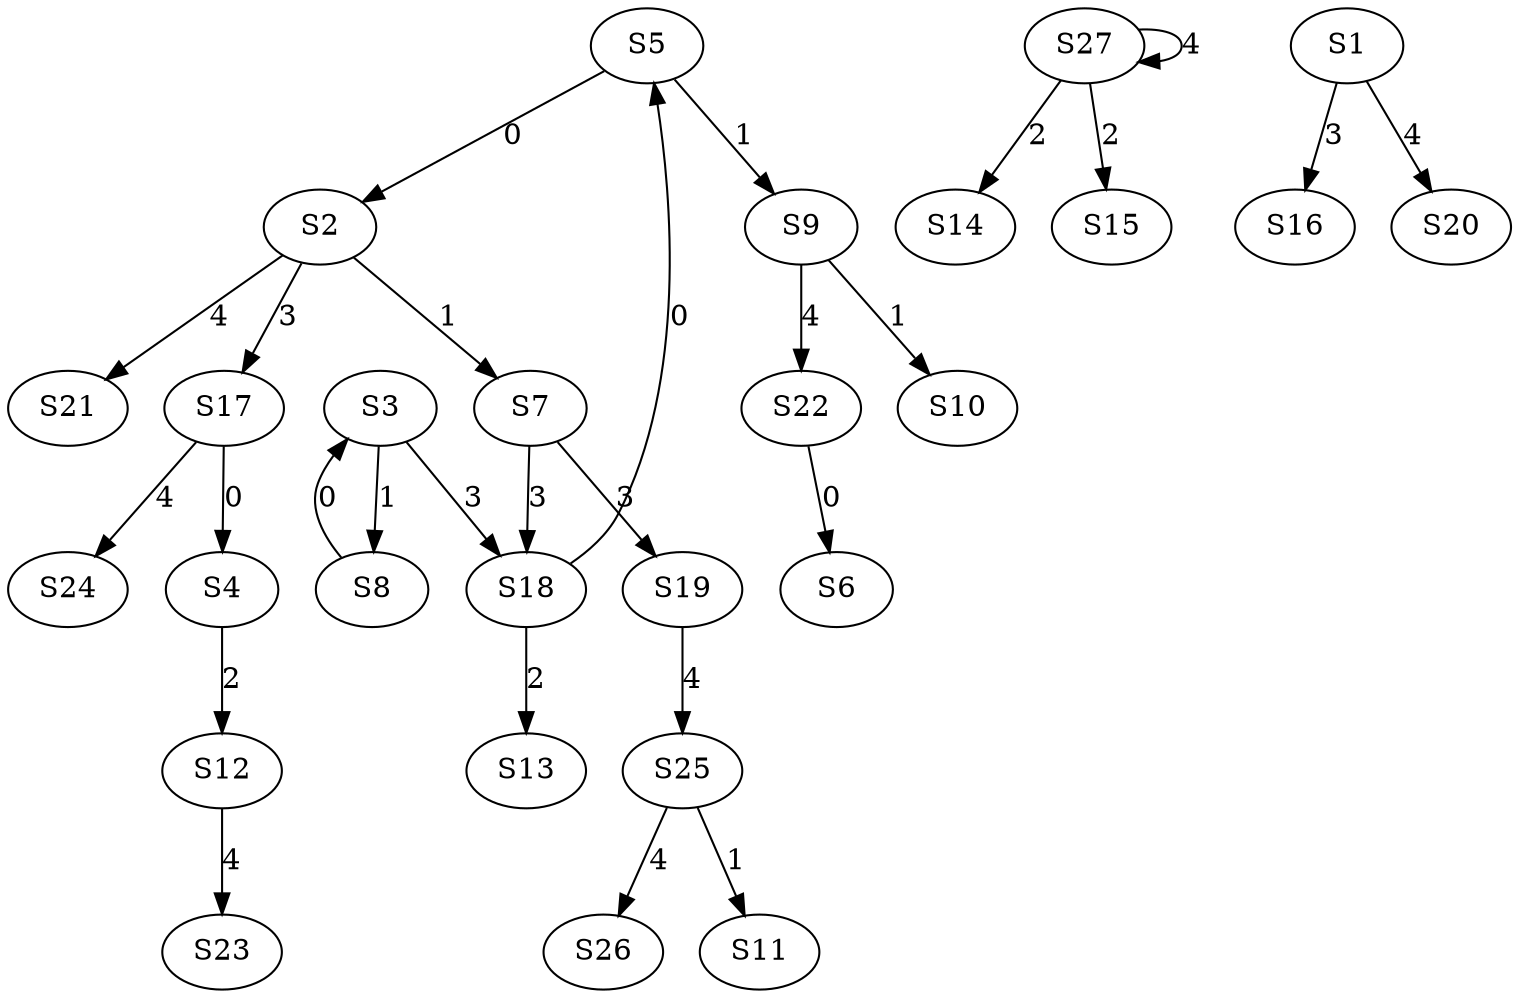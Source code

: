 strict digraph {
	S5 -> S2 [ label = 0 ];
	S8 -> S3 [ label = 0 ];
	S17 -> S4 [ label = 0 ];
	S18 -> S5 [ label = 0 ];
	S22 -> S6 [ label = 0 ];
	S2 -> S7 [ label = 1 ];
	S3 -> S8 [ label = 1 ];
	S5 -> S9 [ label = 1 ];
	S9 -> S10 [ label = 1 ];
	S25 -> S11 [ label = 1 ];
	S4 -> S12 [ label = 2 ];
	S18 -> S13 [ label = 2 ];
	S27 -> S14 [ label = 2 ];
	S27 -> S15 [ label = 2 ];
	S1 -> S16 [ label = 3 ];
	S2 -> S17 [ label = 3 ];
	S7 -> S18 [ label = 3 ];
	S7 -> S19 [ label = 3 ];
	S1 -> S20 [ label = 4 ];
	S2 -> S21 [ label = 4 ];
	S9 -> S22 [ label = 4 ];
	S12 -> S23 [ label = 4 ];
	S17 -> S24 [ label = 4 ];
	S19 -> S25 [ label = 4 ];
	S25 -> S26 [ label = 4 ];
	S27 -> S27 [ label = 4 ];
	S3 -> S18 [ label = 3 ];
}
